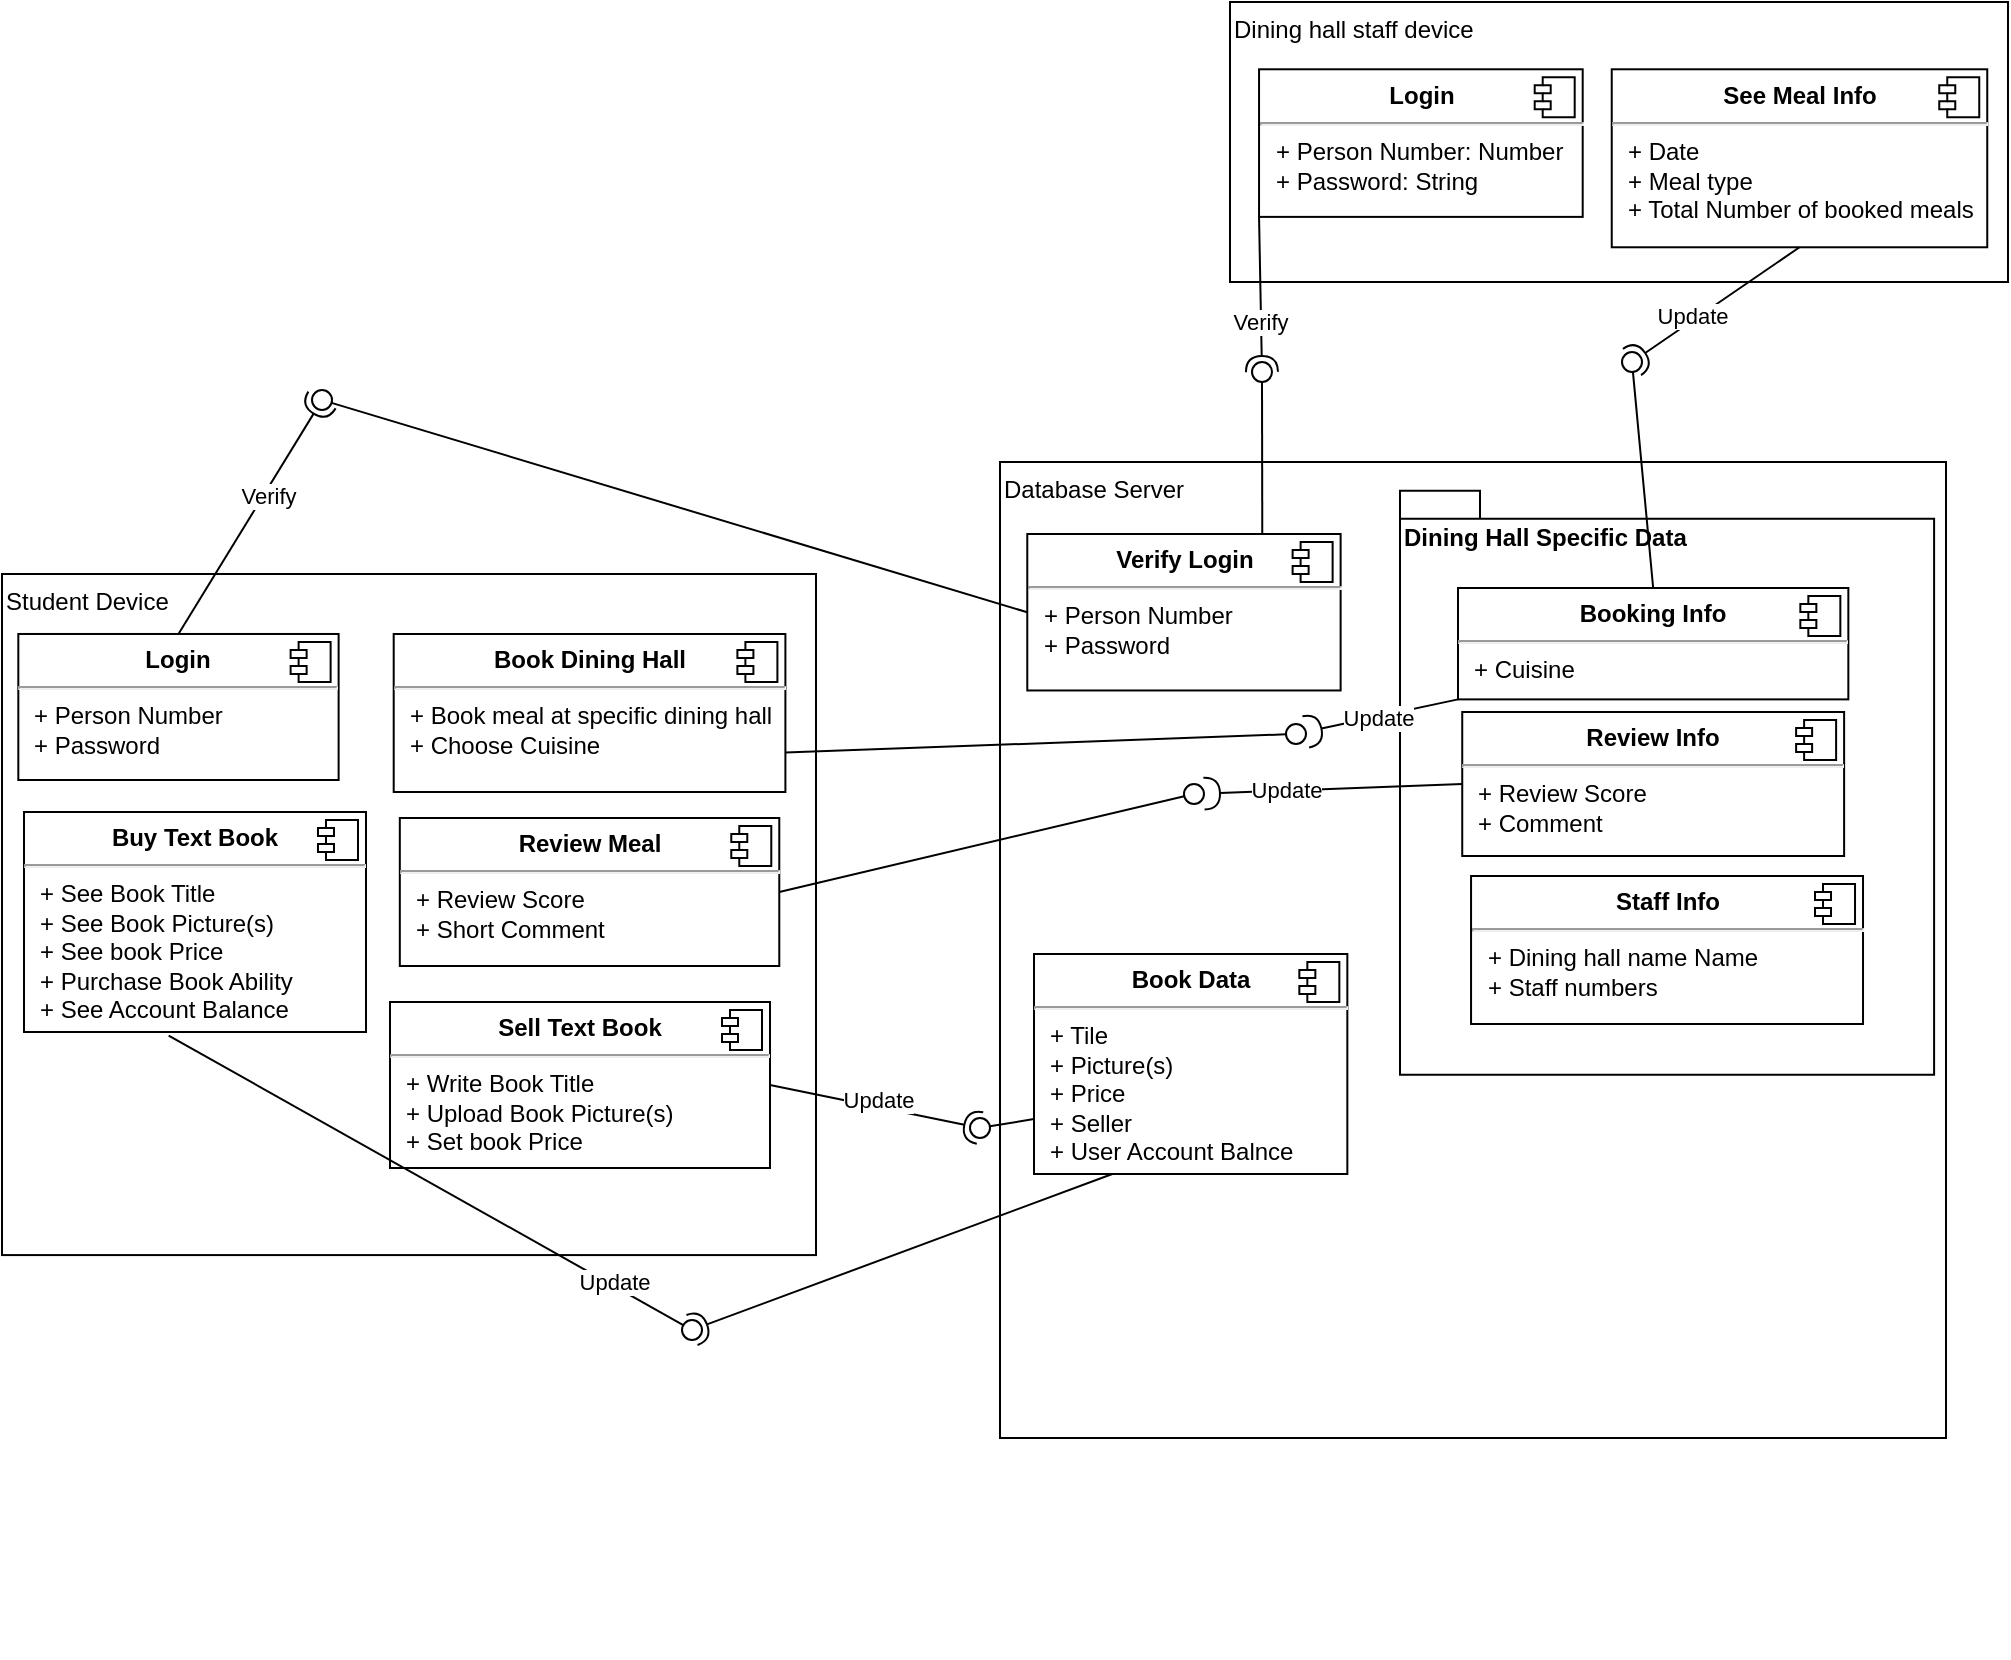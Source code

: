 <mxfile version="13.7.6" type="github">
  <diagram name="Page-1" id="5f0bae14-7c28-e335-631c-24af17079c00">
    <mxGraphModel dx="786" dy="562" grid="0" gridSize="10" guides="1" tooltips="1" connect="1" arrows="1" fold="1" page="1" pageScale="1" pageWidth="1100" pageHeight="850" background="none" math="0" shadow="0">
      <root>
        <mxCell id="0" />
        <mxCell id="1" parent="0" />
        <mxCell id="Oh-3adqw7K7T8iNf7OZb-41" value="" style="group" parent="1" vertex="1" connectable="0">
          <mxGeometry x="557" y="374" width="473" height="488" as="geometry" />
        </mxCell>
        <mxCell id="Oh-3adqw7K7T8iNf7OZb-3" value="Database Server" style="rounded=0;whiteSpace=wrap;html=1;verticalAlign=top;align=left;container=1;" parent="Oh-3adqw7K7T8iNf7OZb-41" vertex="1">
          <mxGeometry x="-6" y="-110" width="473" height="488" as="geometry" />
        </mxCell>
        <mxCell id="Oh-3adqw7K7T8iNf7OZb-18" value="&lt;p style=&quot;margin: 0px ; margin-top: 6px ; text-align: center&quot;&gt;&lt;b&gt;Verify Login&lt;/b&gt;&lt;/p&gt;&lt;hr&gt;&lt;p style=&quot;margin: 0px ; margin-left: 8px&quot;&gt;+ Person Number&lt;br&gt;+ Password&lt;/p&gt;" style="align=left;overflow=fill;html=1;dropTarget=0;" parent="Oh-3adqw7K7T8iNf7OZb-3" vertex="1">
          <mxGeometry x="13.64" y="36" width="156.67" height="78.24" as="geometry" />
        </mxCell>
        <mxCell id="Oh-3adqw7K7T8iNf7OZb-19" value="" style="shape=component;jettyWidth=8;jettyHeight=4;" parent="Oh-3adqw7K7T8iNf7OZb-18" vertex="1">
          <mxGeometry x="1" width="20" height="20" relative="1" as="geometry">
            <mxPoint x="-24" y="4" as="offset" />
          </mxGeometry>
        </mxCell>
        <mxCell id="Oh-3adqw7K7T8iNf7OZb-38" value="Dining Hall Specific Data" style="shape=folder;fontStyle=1;spacingTop=10;tabWidth=40;tabHeight=14;tabPosition=left;html=1;align=left;verticalAlign=top;" parent="Oh-3adqw7K7T8iNf7OZb-3" vertex="1">
          <mxGeometry x="200" y="14.33" width="267.05" height="292.07" as="geometry" />
        </mxCell>
        <mxCell id="Oh-3adqw7K7T8iNf7OZb-39" value="&lt;p style=&quot;margin: 0px ; margin-top: 6px ; text-align: center&quot;&gt;&lt;b&gt;Booking Info&lt;/b&gt;&lt;/p&gt;&lt;hr&gt;&lt;p style=&quot;margin: 0px ; margin-left: 8px&quot;&gt;+ Cuisine&amp;nbsp;&lt;/p&gt;" style="align=left;overflow=fill;html=1;dropTarget=0;" parent="Oh-3adqw7K7T8iNf7OZb-3" vertex="1">
          <mxGeometry x="229" y="63" width="195.17" height="55.69" as="geometry" />
        </mxCell>
        <mxCell id="Oh-3adqw7K7T8iNf7OZb-40" value="" style="shape=component;jettyWidth=8;jettyHeight=4;" parent="Oh-3adqw7K7T8iNf7OZb-39" vertex="1">
          <mxGeometry x="1" width="20" height="20" relative="1" as="geometry">
            <mxPoint x="-24" y="4" as="offset" />
          </mxGeometry>
        </mxCell>
        <mxCell id="Oh-3adqw7K7T8iNf7OZb-21" value="&lt;p style=&quot;margin: 0px ; margin-top: 6px ; text-align: center&quot;&gt;&lt;b&gt;Staff Info&lt;/b&gt;&lt;/p&gt;&lt;hr&gt;&lt;p style=&quot;margin: 0px ; margin-left: 8px&quot;&gt;+ Dining hall name Name&lt;br&gt;+ Staff numbers&amp;nbsp;&lt;/p&gt;" style="align=left;overflow=fill;html=1;dropTarget=0;" parent="Oh-3adqw7K7T8iNf7OZb-3" vertex="1">
          <mxGeometry x="235.53" y="207" width="195.98" height="74" as="geometry" />
        </mxCell>
        <mxCell id="Oh-3adqw7K7T8iNf7OZb-22" value="" style="shape=component;jettyWidth=8;jettyHeight=4;" parent="Oh-3adqw7K7T8iNf7OZb-21" vertex="1">
          <mxGeometry x="1" width="20" height="20" relative="1" as="geometry">
            <mxPoint x="-24" y="4" as="offset" />
          </mxGeometry>
        </mxCell>
        <mxCell id="ww1-IJT1YyGTjQz6Kq0K-1" value="&lt;p style=&quot;margin: 0px ; margin-top: 6px ; text-align: center&quot;&gt;&lt;b&gt;Review Info&lt;/b&gt;&lt;/p&gt;&lt;hr&gt;&lt;p style=&quot;margin: 0px ; margin-left: 8px&quot;&gt;+ Review Score&lt;br&gt;+ Comment&amp;nbsp;&lt;/p&gt;" style="align=left;overflow=fill;html=1;dropTarget=0;" parent="Oh-3adqw7K7T8iNf7OZb-3" vertex="1">
          <mxGeometry x="231.12" y="125" width="190.94" height="72" as="geometry" />
        </mxCell>
        <mxCell id="ww1-IJT1YyGTjQz6Kq0K-2" value="" style="shape=component;jettyWidth=8;jettyHeight=4;" parent="ww1-IJT1YyGTjQz6Kq0K-1" vertex="1">
          <mxGeometry x="1" width="20" height="20" relative="1" as="geometry">
            <mxPoint x="-24" y="4" as="offset" />
          </mxGeometry>
        </mxCell>
        <mxCell id="ww1-IJT1YyGTjQz6Kq0K-15" value="" style="rounded=0;orthogonalLoop=1;jettySize=auto;html=1;endArrow=halfCircle;endFill=0;endSize=6;strokeWidth=1;exitX=0;exitY=1;exitDx=0;exitDy=0;" parent="Oh-3adqw7K7T8iNf7OZb-3" source="Oh-3adqw7K7T8iNf7OZb-39" target="ww1-IJT1YyGTjQz6Kq0K-16" edge="1">
          <mxGeometry relative="1" as="geometry">
            <mxPoint x="6" y="350" as="sourcePoint" />
          </mxGeometry>
        </mxCell>
        <mxCell id="ww1-IJT1YyGTjQz6Kq0K-16" value="" style="ellipse;whiteSpace=wrap;html=1;fontFamily=Helvetica;fontSize=12;fontColor=#000000;align=center;strokeColor=#000000;fillColor=#ffffff;points=[];aspect=fixed;resizable=0;" parent="Oh-3adqw7K7T8iNf7OZb-3" vertex="1">
          <mxGeometry x="143" y="131" width="10" height="10" as="geometry" />
        </mxCell>
        <mxCell id="ww1-IJT1YyGTjQz6Kq0K-10" value="" style="ellipse;whiteSpace=wrap;html=1;fontFamily=Helvetica;fontSize=12;fontColor=#000000;align=center;strokeColor=#000000;fillColor=#ffffff;points=[];aspect=fixed;resizable=0;" parent="Oh-3adqw7K7T8iNf7OZb-3" vertex="1">
          <mxGeometry x="91.996" y="161.004" width="10" height="10" as="geometry" />
        </mxCell>
        <mxCell id="ww1-IJT1YyGTjQz6Kq0K-9" value="" style="rounded=0;orthogonalLoop=1;jettySize=auto;html=1;endArrow=halfCircle;endFill=0;endSize=6;strokeWidth=1;exitX=0;exitY=0.5;exitDx=0;exitDy=0;" parent="Oh-3adqw7K7T8iNf7OZb-3" source="ww1-IJT1YyGTjQz6Kq0K-1" target="ww1-IJT1YyGTjQz6Kq0K-10" edge="1">
          <mxGeometry relative="1" as="geometry">
            <mxPoint x="6.996" y="467.035" as="sourcePoint" />
          </mxGeometry>
        </mxCell>
        <mxCell id="ww1-IJT1YyGTjQz6Kq0K-60" value="Update" style="edgeLabel;html=1;align=center;verticalAlign=middle;resizable=0;points=[];" parent="Oh-3adqw7K7T8iNf7OZb-3" vertex="1" connectable="0">
          <mxGeometry x="188.997" y="128.002" as="geometry" />
        </mxCell>
        <mxCell id="ww1-IJT1YyGTjQz6Kq0K-59" value="Update" style="edgeLabel;html=1;align=center;verticalAlign=middle;resizable=0;points=[];" parent="Oh-3adqw7K7T8iNf7OZb-3" vertex="1" connectable="0">
          <mxGeometry x="142.997" y="164.002" as="geometry" />
        </mxCell>
        <mxCell id="ww1-IJT1YyGTjQz6Kq0K-64" value="&lt;p style=&quot;margin: 0px ; margin-top: 6px ; text-align: center&quot;&gt;&lt;b&gt;Book Data&lt;/b&gt;&lt;/p&gt;&lt;hr&gt;&lt;p style=&quot;margin: 0px ; margin-left: 8px&quot;&gt;+ Tile&lt;br&gt;+ Picture(s)&lt;/p&gt;&lt;p style=&quot;margin: 0px ; margin-left: 8px&quot;&gt;+ Price&lt;/p&gt;&lt;p style=&quot;margin: 0px ; margin-left: 8px&quot;&gt;+ Seller&lt;/p&gt;&lt;p style=&quot;margin: 0px ; margin-left: 8px&quot;&gt;+ User Account Balnce&lt;/p&gt;" style="align=left;overflow=fill;html=1;dropTarget=0;" parent="Oh-3adqw7K7T8iNf7OZb-3" vertex="1">
          <mxGeometry x="17" y="246" width="156.67" height="110" as="geometry" />
        </mxCell>
        <mxCell id="ww1-IJT1YyGTjQz6Kq0K-65" value="" style="shape=component;jettyWidth=8;jettyHeight=4;" parent="ww1-IJT1YyGTjQz6Kq0K-64" vertex="1">
          <mxGeometry x="1" width="20" height="20" relative="1" as="geometry">
            <mxPoint x="-24" y="4" as="offset" />
          </mxGeometry>
        </mxCell>
        <mxCell id="Oh-3adqw7K7T8iNf7OZb-20" value="" style="group" parent="1" vertex="1" connectable="0">
          <mxGeometry x="52" y="320" width="407" height="397" as="geometry" />
        </mxCell>
        <mxCell id="Oh-3adqw7K7T8iNf7OZb-1" value="Student Device" style="rounded=0;whiteSpace=wrap;html=1;verticalAlign=top;align=left;" parent="Oh-3adqw7K7T8iNf7OZb-20" vertex="1">
          <mxGeometry width="407" height="340.538" as="geometry" />
        </mxCell>
        <mxCell id="Oh-3adqw7K7T8iNf7OZb-12" value="&lt;p style=&quot;margin: 0px ; margin-top: 6px ; text-align: center&quot;&gt;&lt;b&gt;Login&lt;/b&gt;&lt;/p&gt;&lt;hr&gt;&lt;p style=&quot;margin: 0px ; margin-left: 8px&quot;&gt;+ Person Number&lt;br&gt;+ Password&lt;/p&gt;" style="align=left;overflow=fill;html=1;dropTarget=0;" parent="Oh-3adqw7K7T8iNf7OZb-20" vertex="1">
          <mxGeometry x="8.16" y="29.99" width="160.15" height="73.01" as="geometry" />
        </mxCell>
        <mxCell id="Oh-3adqw7K7T8iNf7OZb-13" value="" style="shape=component;jettyWidth=8;jettyHeight=4;" parent="Oh-3adqw7K7T8iNf7OZb-12" vertex="1">
          <mxGeometry x="1" width="20" height="20" relative="1" as="geometry">
            <mxPoint x="-24" y="4" as="offset" />
          </mxGeometry>
        </mxCell>
        <mxCell id="Oh-3adqw7K7T8iNf7OZb-16" value="&lt;p style=&quot;margin: 0px ; margin-top: 6px ; text-align: center&quot;&gt;&lt;b&gt;Book Dining Hall&lt;/b&gt;&lt;/p&gt;&lt;hr&gt;&lt;p style=&quot;margin: 0px ; margin-left: 8px&quot;&gt;+&amp;nbsp;Book meal at specific dining hall&lt;/p&gt;&lt;p style=&quot;margin: 0px ; margin-left: 8px&quot;&gt;+ Choose Cuisine&amp;nbsp;&lt;/p&gt;" style="align=left;overflow=fill;html=1;dropTarget=0;" parent="Oh-3adqw7K7T8iNf7OZb-20" vertex="1">
          <mxGeometry x="195.85" y="30" width="195.85" height="79" as="geometry" />
        </mxCell>
        <mxCell id="Oh-3adqw7K7T8iNf7OZb-17" value="" style="shape=component;jettyWidth=8;jettyHeight=4;" parent="Oh-3adqw7K7T8iNf7OZb-16" vertex="1">
          <mxGeometry x="1" width="20" height="20" relative="1" as="geometry">
            <mxPoint x="-24" y="4" as="offset" />
          </mxGeometry>
        </mxCell>
        <mxCell id="ww1-IJT1YyGTjQz6Kq0K-3" value="&lt;p style=&quot;margin: 0px ; margin-top: 6px ; text-align: center&quot;&gt;&lt;b&gt;Review Meal&lt;/b&gt;&lt;/p&gt;&lt;hr&gt;&lt;p style=&quot;margin: 0px ; margin-left: 8px&quot;&gt;+ Review Score&lt;br&gt;+ Short Comment&amp;nbsp;&lt;/p&gt;" style="align=left;overflow=fill;html=1;dropTarget=0;" parent="Oh-3adqw7K7T8iNf7OZb-20" vertex="1">
          <mxGeometry x="198.91" y="122" width="189.73" height="74" as="geometry" />
        </mxCell>
        <mxCell id="ww1-IJT1YyGTjQz6Kq0K-4" value="" style="shape=component;jettyWidth=8;jettyHeight=4;" parent="ww1-IJT1YyGTjQz6Kq0K-3" vertex="1">
          <mxGeometry x="1" width="20" height="20" relative="1" as="geometry">
            <mxPoint x="-24" y="4" as="offset" />
          </mxGeometry>
        </mxCell>
        <mxCell id="ww1-IJT1YyGTjQz6Kq0K-54" value="&lt;p style=&quot;margin: 0px ; margin-top: 6px ; text-align: center&quot;&gt;&lt;b&gt;Buy Text Book&lt;/b&gt;&lt;/p&gt;&lt;hr&gt;&lt;p style=&quot;margin: 0px ; margin-left: 8px&quot;&gt;+ See Book Title&lt;br&gt;+ See Book Picture(s)&lt;/p&gt;&lt;p style=&quot;margin: 0px ; margin-left: 8px&quot;&gt;+ See book Price&amp;nbsp;&lt;/p&gt;&lt;p style=&quot;margin: 0px ; margin-left: 8px&quot;&gt;+ Purchase Book Ability&lt;/p&gt;&lt;p style=&quot;margin: 0px ; margin-left: 8px&quot;&gt;+ See Account Balance &amp;nbsp;&lt;/p&gt;" style="align=left;overflow=fill;html=1;dropTarget=0;" parent="Oh-3adqw7K7T8iNf7OZb-20" vertex="1">
          <mxGeometry x="11" y="119" width="171" height="110" as="geometry" />
        </mxCell>
        <mxCell id="ww1-IJT1YyGTjQz6Kq0K-55" value="" style="shape=component;jettyWidth=8;jettyHeight=4;" parent="ww1-IJT1YyGTjQz6Kq0K-54" vertex="1">
          <mxGeometry x="1" width="20" height="20" relative="1" as="geometry">
            <mxPoint x="-24" y="4" as="offset" />
          </mxGeometry>
        </mxCell>
        <mxCell id="ww1-IJT1YyGTjQz6Kq0K-56" value="&lt;p style=&quot;margin: 0px ; margin-top: 6px ; text-align: center&quot;&gt;&lt;b&gt;Sell Text Book&lt;/b&gt;&lt;/p&gt;&lt;hr&gt;&lt;p style=&quot;margin: 0px ; margin-left: 8px&quot;&gt;+ Write Book Title&lt;br&gt;+ Upload Book Picture(s)&lt;/p&gt;&lt;p style=&quot;margin: 0px ; margin-left: 8px&quot;&gt;+ Set book Price &amp;nbsp;&amp;nbsp;&lt;/p&gt;" style="align=left;overflow=fill;html=1;dropTarget=0;" parent="Oh-3adqw7K7T8iNf7OZb-20" vertex="1">
          <mxGeometry x="194" y="214" width="190" height="83" as="geometry" />
        </mxCell>
        <mxCell id="ww1-IJT1YyGTjQz6Kq0K-57" value="" style="shape=component;jettyWidth=8;jettyHeight=4;" parent="ww1-IJT1YyGTjQz6Kq0K-56" vertex="1">
          <mxGeometry x="1" width="20" height="20" relative="1" as="geometry">
            <mxPoint x="-24" y="4" as="offset" />
          </mxGeometry>
        </mxCell>
        <mxCell id="Oh-3adqw7K7T8iNf7OZb-26" value="" style="group;strokeColor=#6c8ebf;fillColor=#DAE8FC;" parent="1" vertex="1" connectable="0">
          <mxGeometry x="666" y="34" width="389" height="140" as="geometry" />
        </mxCell>
        <mxCell id="Oh-3adqw7K7T8iNf7OZb-5" value="Dining hall staff device" style="rounded=0;whiteSpace=wrap;html=1;align=left;horizontal=1;verticalAlign=top;" parent="Oh-3adqw7K7T8iNf7OZb-26" vertex="1">
          <mxGeometry width="389.0" height="140" as="geometry" />
        </mxCell>
        <mxCell id="Oh-3adqw7K7T8iNf7OZb-14" value="&lt;p style=&quot;margin: 0px ; margin-top: 6px ; text-align: center&quot;&gt;&lt;b&gt;Login&lt;/b&gt;&lt;/p&gt;&lt;hr&gt;&lt;p style=&quot;margin: 0px ; margin-left: 8px&quot;&gt;+ Person Number: Number&lt;br&gt;+ Password: String&lt;/p&gt;" style="align=left;overflow=fill;html=1;dropTarget=0;" parent="Oh-3adqw7K7T8iNf7OZb-26" vertex="1">
          <mxGeometry x="14.524" y="33.643" width="161.826" height="73.798" as="geometry" />
        </mxCell>
        <mxCell id="Oh-3adqw7K7T8iNf7OZb-15" value="" style="shape=component;jettyWidth=8;jettyHeight=4;" parent="Oh-3adqw7K7T8iNf7OZb-14" vertex="1">
          <mxGeometry x="1" width="20" height="20" relative="1" as="geometry">
            <mxPoint x="-24" y="4" as="offset" />
          </mxGeometry>
        </mxCell>
        <mxCell id="Oh-3adqw7K7T8iNf7OZb-23" value="&lt;p style=&quot;margin: 0px ; margin-top: 6px ; text-align: center&quot;&gt;&lt;b&gt;See Meal Info&lt;/b&gt;&lt;/p&gt;&lt;hr&gt;&lt;p style=&quot;margin: 0px ; margin-left: 8px&quot;&gt;+ Date&lt;br&gt;+ Meal type&lt;/p&gt;&lt;p style=&quot;margin: 0px ; margin-left: 8px&quot;&gt;+ Total Number of booked meals&lt;/p&gt;" style="align=left;overflow=fill;html=1;dropTarget=0;" parent="Oh-3adqw7K7T8iNf7OZb-26" vertex="1">
          <mxGeometry x="190.869" y="33.643" width="187.757" height="88.992" as="geometry" />
        </mxCell>
        <mxCell id="Oh-3adqw7K7T8iNf7OZb-24" value="" style="shape=component;jettyWidth=8;jettyHeight=4;" parent="Oh-3adqw7K7T8iNf7OZb-23" vertex="1">
          <mxGeometry x="1" width="20" height="20" relative="1" as="geometry">
            <mxPoint x="-24" y="4" as="offset" />
          </mxGeometry>
        </mxCell>
        <mxCell id="Oh-3adqw7K7T8iNf7OZb-27" value="" style="rounded=0;orthogonalLoop=1;jettySize=auto;html=1;endArrow=none;endFill=0;exitX=0;exitY=0.5;exitDx=0;exitDy=0;" parent="1" source="Oh-3adqw7K7T8iNf7OZb-18" target="Oh-3adqw7K7T8iNf7OZb-29" edge="1">
          <mxGeometry relative="1" as="geometry">
            <mxPoint x="495" y="340" as="sourcePoint" />
          </mxGeometry>
        </mxCell>
        <mxCell id="Oh-3adqw7K7T8iNf7OZb-28" value="" style="rounded=0;orthogonalLoop=1;jettySize=auto;html=1;endArrow=halfCircle;endFill=0;entryX=0.5;entryY=0.5;entryDx=0;entryDy=0;endSize=6;strokeWidth=1;exitX=0.5;exitY=0;exitDx=0;exitDy=0;horizontal=0;" parent="1" source="Oh-3adqw7K7T8iNf7OZb-12" target="Oh-3adqw7K7T8iNf7OZb-29" edge="1">
          <mxGeometry relative="1" as="geometry">
            <mxPoint x="535" y="340" as="sourcePoint" />
          </mxGeometry>
        </mxCell>
        <mxCell id="Oh-3adqw7K7T8iNf7OZb-30" value="Verify" style="edgeLabel;html=1;align=center;verticalAlign=middle;resizable=0;points=[];" parent="Oh-3adqw7K7T8iNf7OZb-28" vertex="1" connectable="0">
          <mxGeometry x="0.205" y="-2" relative="1" as="geometry">
            <mxPoint as="offset" />
          </mxGeometry>
        </mxCell>
        <mxCell id="Oh-3adqw7K7T8iNf7OZb-29" value="" style="ellipse;whiteSpace=wrap;html=1;fontFamily=Helvetica;fontSize=12;fontColor=#000000;align=center;strokeColor=#000000;fillColor=#ffffff;points=[];aspect=fixed;resizable=0;" parent="1" vertex="1">
          <mxGeometry x="207" y="228" width="10" height="10" as="geometry" />
        </mxCell>
        <mxCell id="Oh-3adqw7K7T8iNf7OZb-31" value="" style="rounded=0;orthogonalLoop=1;jettySize=auto;html=1;endArrow=none;endFill=0;exitX=0.75;exitY=0;exitDx=0;exitDy=0;" parent="1" source="Oh-3adqw7K7T8iNf7OZb-18" target="Oh-3adqw7K7T8iNf7OZb-33" edge="1">
          <mxGeometry relative="1" as="geometry">
            <mxPoint x="504" y="415" as="sourcePoint" />
          </mxGeometry>
        </mxCell>
        <mxCell id="Oh-3adqw7K7T8iNf7OZb-32" value="" style="rounded=0;orthogonalLoop=1;jettySize=auto;html=1;endArrow=halfCircle;endFill=0;entryX=0.5;entryY=0.5;entryDx=0;entryDy=0;endSize=6;strokeWidth=1;exitX=0;exitY=1;exitDx=0;exitDy=0;" parent="1" source="Oh-3adqw7K7T8iNf7OZb-14" target="Oh-3adqw7K7T8iNf7OZb-33" edge="1">
          <mxGeometry relative="1" as="geometry">
            <mxPoint x="535" y="340" as="sourcePoint" />
          </mxGeometry>
        </mxCell>
        <mxCell id="Oh-3adqw7K7T8iNf7OZb-34" value="Verify" style="edgeLabel;html=1;align=center;verticalAlign=middle;resizable=0;points=[];" parent="Oh-3adqw7K7T8iNf7OZb-32" vertex="1" connectable="0">
          <mxGeometry x="-0.006" y="-1" relative="1" as="geometry">
            <mxPoint x="0.27" y="14.21" as="offset" />
          </mxGeometry>
        </mxCell>
        <mxCell id="Oh-3adqw7K7T8iNf7OZb-33" value="" style="ellipse;whiteSpace=wrap;html=1;fontFamily=Helvetica;fontSize=12;fontColor=#000000;align=center;strokeColor=#000000;fillColor=#ffffff;points=[];aspect=fixed;resizable=0;" parent="1" vertex="1">
          <mxGeometry x="677" y="214" width="10" height="10" as="geometry" />
        </mxCell>
        <mxCell id="Oh-3adqw7K7T8iNf7OZb-42" value="" style="rounded=0;orthogonalLoop=1;jettySize=auto;html=1;endArrow=none;endFill=0;exitX=0.5;exitY=0;exitDx=0;exitDy=0;" parent="1" source="Oh-3adqw7K7T8iNf7OZb-39" target="Oh-3adqw7K7T8iNf7OZb-44" edge="1">
          <mxGeometry relative="1" as="geometry">
            <mxPoint x="481" y="391" as="sourcePoint" />
          </mxGeometry>
        </mxCell>
        <mxCell id="Oh-3adqw7K7T8iNf7OZb-43" value="" style="rounded=0;orthogonalLoop=1;jettySize=auto;html=1;endArrow=halfCircle;endFill=0;entryX=0.5;entryY=0.5;entryDx=0;entryDy=0;endSize=6;strokeWidth=1;exitX=0.5;exitY=1;exitDx=0;exitDy=0;" parent="1" source="Oh-3adqw7K7T8iNf7OZb-23" target="Oh-3adqw7K7T8iNf7OZb-44" edge="1">
          <mxGeometry relative="1" as="geometry">
            <mxPoint x="521" y="391" as="sourcePoint" />
          </mxGeometry>
        </mxCell>
        <mxCell id="Oh-3adqw7K7T8iNf7OZb-45" value="Update" style="edgeLabel;html=1;align=center;verticalAlign=middle;resizable=0;points=[];" parent="Oh-3adqw7K7T8iNf7OZb-43" vertex="1" connectable="0">
          <mxGeometry x="0.121" y="3" relative="1" as="geometry">
            <mxPoint x="-8.69" y="-0.13" as="offset" />
          </mxGeometry>
        </mxCell>
        <mxCell id="Oh-3adqw7K7T8iNf7OZb-44" value="" style="ellipse;whiteSpace=wrap;html=1;fontFamily=Helvetica;fontSize=12;fontColor=#000000;align=center;strokeColor=#000000;fillColor=#ffffff;points=[];aspect=fixed;resizable=0;" parent="1" vertex="1">
          <mxGeometry x="862" y="209" width="10" height="10" as="geometry" />
        </mxCell>
        <mxCell id="ww1-IJT1YyGTjQz6Kq0K-8" value="" style="rounded=0;orthogonalLoop=1;jettySize=auto;html=1;endArrow=none;endFill=0;exitX=1;exitY=0.5;exitDx=0;exitDy=0;" parent="1" source="ww1-IJT1YyGTjQz6Kq0K-3" target="ww1-IJT1YyGTjQz6Kq0K-10" edge="1">
          <mxGeometry relative="1" as="geometry">
            <mxPoint x="502" y="437" as="sourcePoint" />
          </mxGeometry>
        </mxCell>
        <mxCell id="ww1-IJT1YyGTjQz6Kq0K-14" value="" style="rounded=0;orthogonalLoop=1;jettySize=auto;html=1;endArrow=none;endFill=0;exitX=1;exitY=0.75;exitDx=0;exitDy=0;" parent="1" source="Oh-3adqw7K7T8iNf7OZb-16" target="ww1-IJT1YyGTjQz6Kq0K-16" edge="1">
          <mxGeometry relative="1" as="geometry">
            <mxPoint x="502" y="443" as="sourcePoint" />
          </mxGeometry>
        </mxCell>
        <mxCell id="ww1-IJT1YyGTjQz6Kq0K-66" value="" style="rounded=0;orthogonalLoop=1;jettySize=auto;html=1;endArrow=none;endFill=0;fontColor=#FFFFFF;exitX=0;exitY=0.75;exitDx=0;exitDy=0;" parent="1" source="ww1-IJT1YyGTjQz6Kq0K-64" target="ww1-IJT1YyGTjQz6Kq0K-68" edge="1">
          <mxGeometry relative="1" as="geometry">
            <mxPoint x="572" y="513" as="sourcePoint" />
          </mxGeometry>
        </mxCell>
        <mxCell id="ww1-IJT1YyGTjQz6Kq0K-67" value="" style="rounded=0;orthogonalLoop=1;jettySize=auto;html=1;endArrow=halfCircle;endFill=0;entryX=0.5;entryY=0.5;entryDx=0;entryDy=0;endSize=6;strokeWidth=1;fontColor=#FFFFFF;exitX=1;exitY=0.5;exitDx=0;exitDy=0;" parent="1" source="ww1-IJT1YyGTjQz6Kq0K-56" target="ww1-IJT1YyGTjQz6Kq0K-68" edge="1">
          <mxGeometry relative="1" as="geometry">
            <mxPoint x="612" y="513" as="sourcePoint" />
          </mxGeometry>
        </mxCell>
        <mxCell id="ww1-IJT1YyGTjQz6Kq0K-68" value="" style="ellipse;whiteSpace=wrap;html=1;fontFamily=Helvetica;fontSize=12;fontColor=#000000;align=center;strokeColor=#000000;fillColor=#ffffff;points=[];aspect=fixed;resizable=0;labelBackgroundColor=#000000;" parent="1" vertex="1">
          <mxGeometry x="536" y="592" width="10" height="10" as="geometry" />
        </mxCell>
        <mxCell id="ww1-IJT1YyGTjQz6Kq0K-69" value="Update" style="edgeLabel;html=1;align=center;verticalAlign=middle;resizable=0;points=[];" parent="1" vertex="1" connectable="0">
          <mxGeometry x="489.004" y="584.003" as="geometry">
            <mxPoint x="1" y="-1" as="offset" />
          </mxGeometry>
        </mxCell>
        <mxCell id="ww1-IJT1YyGTjQz6Kq0K-70" value="" style="rounded=0;orthogonalLoop=1;jettySize=auto;html=1;endArrow=none;endFill=0;fontColor=#FFFFFF;exitX=0.423;exitY=1.016;exitDx=0;exitDy=0;exitPerimeter=0;" parent="1" source="ww1-IJT1YyGTjQz6Kq0K-54" target="ww1-IJT1YyGTjQz6Kq0K-72" edge="1">
          <mxGeometry relative="1" as="geometry">
            <mxPoint x="568" y="543" as="sourcePoint" />
          </mxGeometry>
        </mxCell>
        <mxCell id="ww1-IJT1YyGTjQz6Kq0K-71" value="" style="rounded=0;orthogonalLoop=1;jettySize=auto;html=1;endArrow=halfCircle;endFill=0;entryX=0.5;entryY=0.5;entryDx=0;entryDy=0;endSize=6;strokeWidth=1;fontColor=#FFFFFF;exitX=0.25;exitY=1;exitDx=0;exitDy=0;" parent="1" source="ww1-IJT1YyGTjQz6Kq0K-64" target="ww1-IJT1YyGTjQz6Kq0K-72" edge="1">
          <mxGeometry relative="1" as="geometry">
            <mxPoint x="608" y="543" as="sourcePoint" />
          </mxGeometry>
        </mxCell>
        <mxCell id="ww1-IJT1YyGTjQz6Kq0K-72" value="" style="ellipse;whiteSpace=wrap;html=1;fontFamily=Helvetica;fontSize=12;fontColor=#000000;align=center;strokeColor=#000000;fillColor=#ffffff;points=[];aspect=fixed;resizable=0;labelBackgroundColor=#000000;" parent="1" vertex="1">
          <mxGeometry x="392" y="693" width="10" height="10" as="geometry" />
        </mxCell>
        <mxCell id="ww1-IJT1YyGTjQz6Kq0K-73" value="Update" style="edgeLabel;html=1;align=center;verticalAlign=middle;resizable=0;points=[];" parent="1" vertex="1" connectable="0">
          <mxGeometry x="357.004" y="675.003" as="geometry">
            <mxPoint x="1" y="-1" as="offset" />
          </mxGeometry>
        </mxCell>
      </root>
    </mxGraphModel>
  </diagram>
</mxfile>
